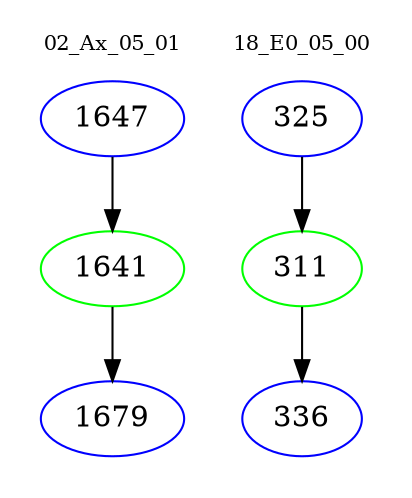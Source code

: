 digraph{
subgraph cluster_0 {
color = white
label = "02_Ax_05_01";
fontsize=10;
T0_1647 [label="1647", color="blue"]
T0_1647 -> T0_1641 [color="black"]
T0_1641 [label="1641", color="green"]
T0_1641 -> T0_1679 [color="black"]
T0_1679 [label="1679", color="blue"]
}
subgraph cluster_1 {
color = white
label = "18_E0_05_00";
fontsize=10;
T1_325 [label="325", color="blue"]
T1_325 -> T1_311 [color="black"]
T1_311 [label="311", color="green"]
T1_311 -> T1_336 [color="black"]
T1_336 [label="336", color="blue"]
}
}
